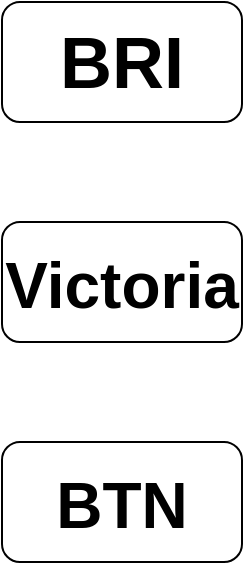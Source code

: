 <mxfile version="17.1.3" type="github">
  <diagram id="FKFWnLLk8fKOXIBskQAo" name="Page-1">
    <mxGraphModel dx="782" dy="460" grid="1" gridSize="10" guides="1" tooltips="1" connect="1" arrows="1" fold="1" page="1" pageScale="1" pageWidth="850" pageHeight="1100" math="0" shadow="0">
      <root>
        <mxCell id="0" />
        <mxCell id="1" parent="0" />
        <mxCell id="dLmrY5CZbHAXN9Kvg9BH-1" value="BRI" style="rounded=1;whiteSpace=wrap;html=1;fontSize=36;fontStyle=1" vertex="1" parent="1">
          <mxGeometry x="40" y="70" width="120" height="60" as="geometry" />
        </mxCell>
        <mxCell id="dLmrY5CZbHAXN9Kvg9BH-2" value="&lt;font style=&quot;font-size: 32px&quot;&gt;Victoria&lt;/font&gt;" style="rounded=1;whiteSpace=wrap;html=1;fontSize=36;fontStyle=1" vertex="1" parent="1">
          <mxGeometry x="40" y="180" width="120" height="60" as="geometry" />
        </mxCell>
        <mxCell id="dLmrY5CZbHAXN9Kvg9BH-3" value="&lt;font style=&quot;font-size: 32px&quot;&gt;BTN&lt;/font&gt;" style="rounded=1;whiteSpace=wrap;html=1;fontSize=36;fontStyle=1" vertex="1" parent="1">
          <mxGeometry x="40" y="290" width="120" height="60" as="geometry" />
        </mxCell>
      </root>
    </mxGraphModel>
  </diagram>
</mxfile>
